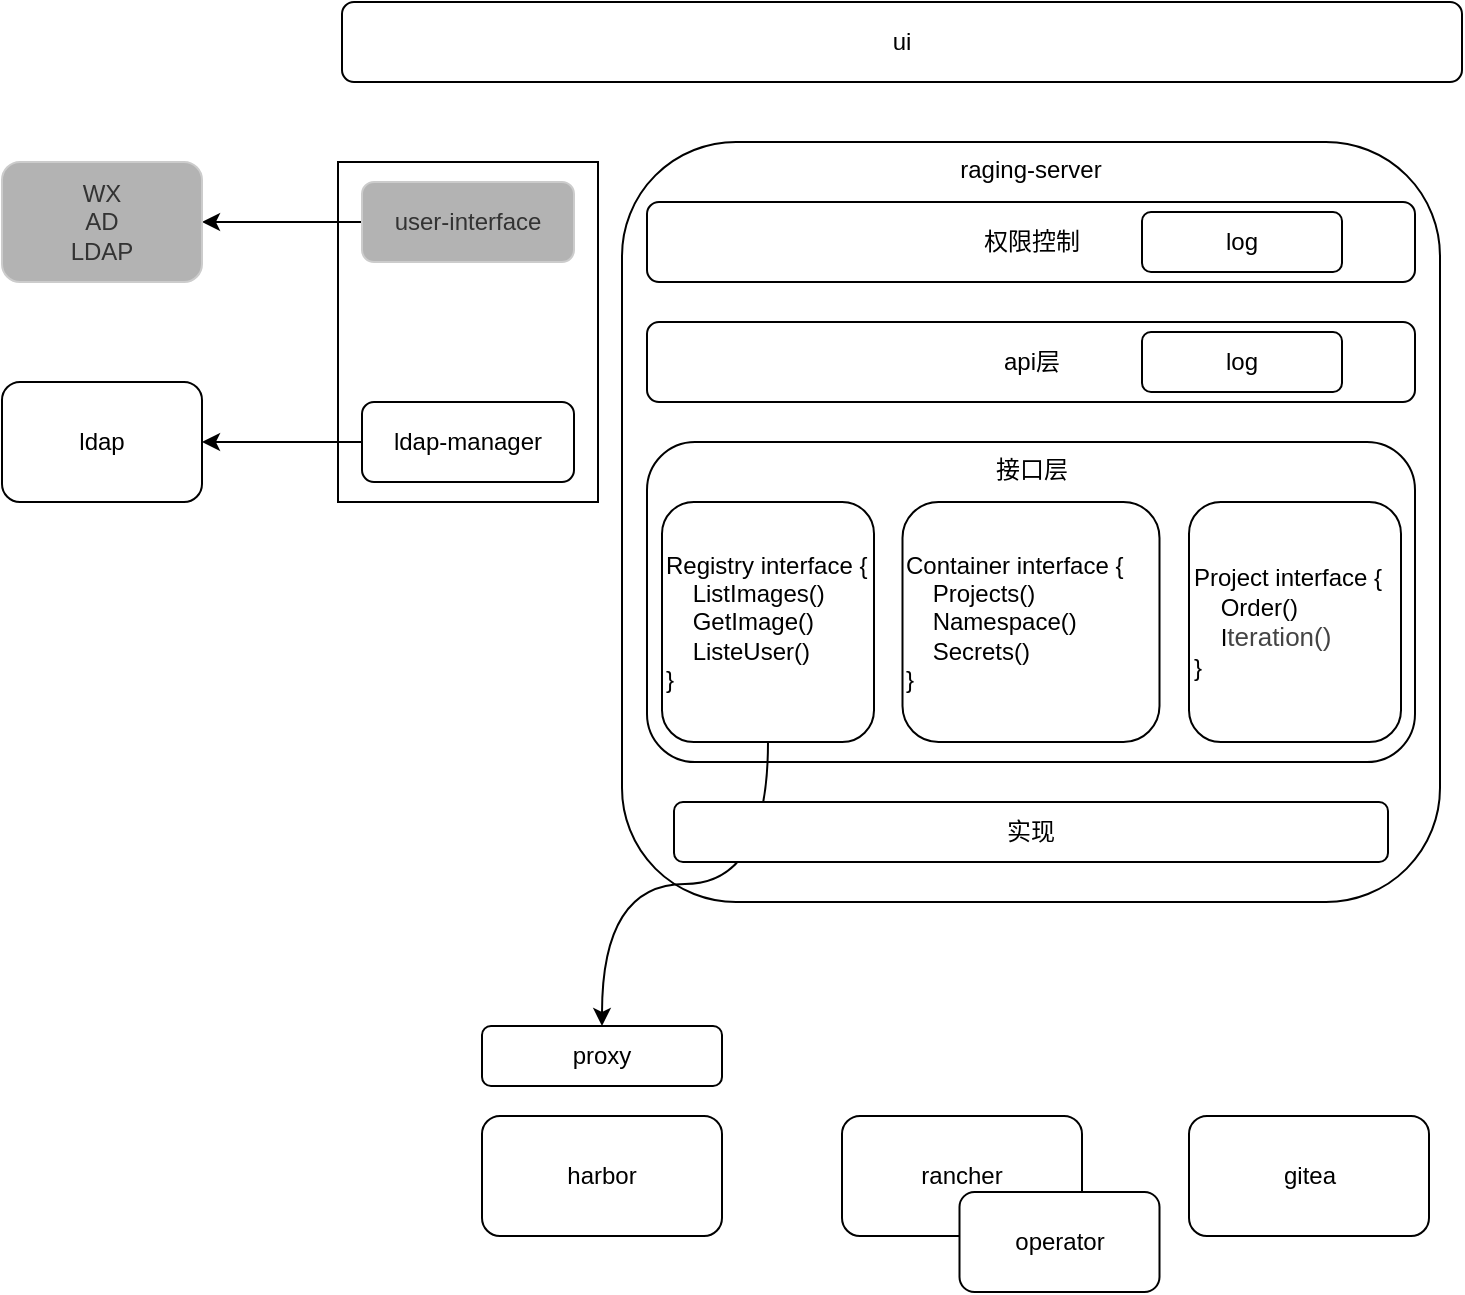 <mxfile version="12.7.9" type="github">
  <diagram id="2zLyS7CO0fNIUSHIiofg" name="Page-1">
    <mxGraphModel dx="1422" dy="801" grid="1" gridSize="10" guides="1" tooltips="1" connect="1" arrows="1" fold="1" page="1" pageScale="1" pageWidth="827" pageHeight="1169" math="0" shadow="0">
      <root>
        <mxCell id="0" />
        <mxCell id="1" parent="0" />
        <mxCell id="tWpQMkSMTpR4HJjaRMgl-22" value="" style="rounded=0;whiteSpace=wrap;html=1;" vertex="1" parent="1">
          <mxGeometry x="178" y="100" width="130" height="170" as="geometry" />
        </mxCell>
        <mxCell id="tWpQMkSMTpR4HJjaRMgl-1" value="ldap" style="rounded=1;whiteSpace=wrap;html=1;" vertex="1" parent="1">
          <mxGeometry x="10" y="210" width="100" height="60" as="geometry" />
        </mxCell>
        <mxCell id="tWpQMkSMTpR4HJjaRMgl-2" value="raging-server" style="rounded=1;whiteSpace=wrap;html=1;verticalAlign=top;" vertex="1" parent="1">
          <mxGeometry x="320" y="90" width="409" height="380" as="geometry" />
        </mxCell>
        <mxCell id="tWpQMkSMTpR4HJjaRMgl-3" value="api层" style="rounded=1;whiteSpace=wrap;html=1;" vertex="1" parent="1">
          <mxGeometry x="332.5" y="180" width="384" height="40" as="geometry" />
        </mxCell>
        <mxCell id="tWpQMkSMTpR4HJjaRMgl-4" value="ui" style="rounded=1;whiteSpace=wrap;html=1;" vertex="1" parent="1">
          <mxGeometry x="180" y="20" width="560" height="40" as="geometry" />
        </mxCell>
        <mxCell id="tWpQMkSMTpR4HJjaRMgl-5" style="edgeStyle=orthogonalEdgeStyle;rounded=0;orthogonalLoop=1;jettySize=auto;html=1;exitX=0;exitY=0.5;exitDx=0;exitDy=0;entryX=1;entryY=0.5;entryDx=0;entryDy=0;" edge="1" parent="1" source="tWpQMkSMTpR4HJjaRMgl-6" target="tWpQMkSMTpR4HJjaRMgl-1">
          <mxGeometry relative="1" as="geometry" />
        </mxCell>
        <mxCell id="tWpQMkSMTpR4HJjaRMgl-6" value="ldap-manager" style="rounded=1;whiteSpace=wrap;html=1;" vertex="1" parent="1">
          <mxGeometry x="190" y="220" width="106" height="40" as="geometry" />
        </mxCell>
        <mxCell id="tWpQMkSMTpR4HJjaRMgl-7" style="edgeStyle=orthogonalEdgeStyle;rounded=0;orthogonalLoop=1;jettySize=auto;html=1;" edge="1" parent="1" source="tWpQMkSMTpR4HJjaRMgl-8" target="tWpQMkSMTpR4HJjaRMgl-9">
          <mxGeometry relative="1" as="geometry" />
        </mxCell>
        <mxCell id="tWpQMkSMTpR4HJjaRMgl-8" value="user-interface" style="rounded=1;whiteSpace=wrap;html=1;fillColor=#B3B3B3;strokeColor=#CCCCCC;fontColor=#333333;" vertex="1" parent="1">
          <mxGeometry x="190" y="110" width="106" height="40" as="geometry" />
        </mxCell>
        <mxCell id="tWpQMkSMTpR4HJjaRMgl-9" value="WX&lt;br&gt;AD&lt;br&gt;LDAP" style="rounded=1;whiteSpace=wrap;html=1;fillColor=#B3B3B3;strokeColor=#CCCCCC;fontColor=#333333;" vertex="1" parent="1">
          <mxGeometry x="10" y="100" width="100" height="60" as="geometry" />
        </mxCell>
        <mxCell id="tWpQMkSMTpR4HJjaRMgl-10" value="权限控制" style="rounded=1;whiteSpace=wrap;html=1;" vertex="1" parent="1">
          <mxGeometry x="332.5" y="120" width="384" height="40" as="geometry" />
        </mxCell>
        <mxCell id="tWpQMkSMTpR4HJjaRMgl-11" value="log" style="rounded=1;whiteSpace=wrap;html=1;" vertex="1" parent="1">
          <mxGeometry x="580" y="125" width="100" height="30" as="geometry" />
        </mxCell>
        <mxCell id="tWpQMkSMTpR4HJjaRMgl-12" value="log" style="rounded=1;whiteSpace=wrap;html=1;" vertex="1" parent="1">
          <mxGeometry x="580" y="185" width="100" height="30" as="geometry" />
        </mxCell>
        <mxCell id="tWpQMkSMTpR4HJjaRMgl-13" value="接口层" style="rounded=1;whiteSpace=wrap;html=1;verticalAlign=top;" vertex="1" parent="1">
          <mxGeometry x="332.5" y="240" width="384" height="160" as="geometry" />
        </mxCell>
        <mxCell id="tWpQMkSMTpR4HJjaRMgl-14" value="rancher" style="rounded=1;whiteSpace=wrap;html=1;" vertex="1" parent="1">
          <mxGeometry x="430" y="577" width="120" height="60" as="geometry" />
        </mxCell>
        <mxCell id="tWpQMkSMTpR4HJjaRMgl-15" value="harbor&lt;span style=&quot;color: rgba(0 , 0 , 0 , 0) ; font-family: monospace ; font-size: 0px ; white-space: nowrap&quot;&gt;%3CmxGraphModel%3E%3Croot%3E%3CmxCell%20id%3D%220%22%2F%3E%3CmxCell%20id%3D%221%22%20parent%3D%220%22%2F%3E%3CmxCell%20id%3D%222%22%20value%3D%22rancher%22%20style%3D%22rounded%3D1%3BwhiteSpace%3Dwrap%3Bhtml%3D1%3B%22%20vertex%3D%221%22%20parent%3D%221%22%3E%3CmxGeometry%20x%3D%22120%22%20y%3D%22400%22%20width%3D%22120%22%20height%3D%2260%22%20as%3D%22geometry%22%2F%3E%3C%2FmxCell%3E%3C%2Froot%3E%3C%2FmxGraphModel%3E&lt;/span&gt;" style="rounded=1;whiteSpace=wrap;html=1;" vertex="1" parent="1">
          <mxGeometry x="250" y="577" width="120" height="60" as="geometry" />
        </mxCell>
        <mxCell id="tWpQMkSMTpR4HJjaRMgl-16" value="gitea" style="rounded=1;whiteSpace=wrap;html=1;" vertex="1" parent="1">
          <mxGeometry x="603.5" y="577" width="120" height="60" as="geometry" />
        </mxCell>
        <mxCell id="tWpQMkSMTpR4HJjaRMgl-18" style="edgeStyle=orthogonalEdgeStyle;rounded=0;orthogonalLoop=1;jettySize=auto;html=1;exitX=0.5;exitY=1;exitDx=0;exitDy=0;curved=1;" edge="1" parent="1" source="tWpQMkSMTpR4HJjaRMgl-17" target="tWpQMkSMTpR4HJjaRMgl-21">
          <mxGeometry relative="1" as="geometry" />
        </mxCell>
        <mxCell id="tWpQMkSMTpR4HJjaRMgl-17" value="Registry interface {&lt;br&gt;&amp;nbsp; &amp;nbsp; ListImages()&lt;br&gt;&amp;nbsp; &amp;nbsp; GetImage()&lt;br&gt;&amp;nbsp; &amp;nbsp; ListeUser()&amp;nbsp;&lt;br&gt;}" style="rounded=1;whiteSpace=wrap;html=1;strokeColor=#000000;fillColor=none;align=left;" vertex="1" parent="1">
          <mxGeometry x="340" y="270" width="106" height="120" as="geometry" />
        </mxCell>
        <mxCell id="tWpQMkSMTpR4HJjaRMgl-19" value="Container interface {&lt;br&gt;&amp;nbsp; &amp;nbsp; Projects()&lt;br&gt;&amp;nbsp; &amp;nbsp; Namespace()&lt;br&gt;&amp;nbsp; &amp;nbsp; Secrets()&amp;nbsp;&lt;br&gt;}" style="rounded=1;whiteSpace=wrap;html=1;strokeColor=#000000;fillColor=none;align=left;" vertex="1" parent="1">
          <mxGeometry x="460.25" y="270" width="128.5" height="120" as="geometry" />
        </mxCell>
        <mxCell id="tWpQMkSMTpR4HJjaRMgl-20" value="Project interface {&lt;br&gt;&amp;nbsp; &amp;nbsp; Order()&lt;br&gt;&amp;nbsp; &amp;nbsp; I&lt;span style=&quot;color: rgb(68 , 68 , 68) ; font-family: &amp;#34;arial&amp;#34; , &amp;#34;helvetica&amp;#34; , sans-serif ; font-size: 13px ; background-color: rgb(255 , 255 , 255)&quot;&gt;teration()&lt;/span&gt;&lt;br&gt;}" style="rounded=1;whiteSpace=wrap;html=1;strokeColor=#000000;fillColor=none;align=left;" vertex="1" parent="1">
          <mxGeometry x="603.5" y="270" width="106" height="120" as="geometry" />
        </mxCell>
        <mxCell id="tWpQMkSMTpR4HJjaRMgl-21" value="proxy" style="rounded=1;whiteSpace=wrap;html=1;" vertex="1" parent="1">
          <mxGeometry x="250" y="532" width="120" height="30" as="geometry" />
        </mxCell>
        <mxCell id="tWpQMkSMTpR4HJjaRMgl-23" value="实现" style="rounded=1;whiteSpace=wrap;html=1;" vertex="1" parent="1">
          <mxGeometry x="346" y="420" width="357" height="30" as="geometry" />
        </mxCell>
        <mxCell id="tWpQMkSMTpR4HJjaRMgl-25" value="operator" style="rounded=1;whiteSpace=wrap;html=1;" vertex="1" parent="1">
          <mxGeometry x="488.75" y="615" width="100" height="50" as="geometry" />
        </mxCell>
      </root>
    </mxGraphModel>
  </diagram>
</mxfile>
